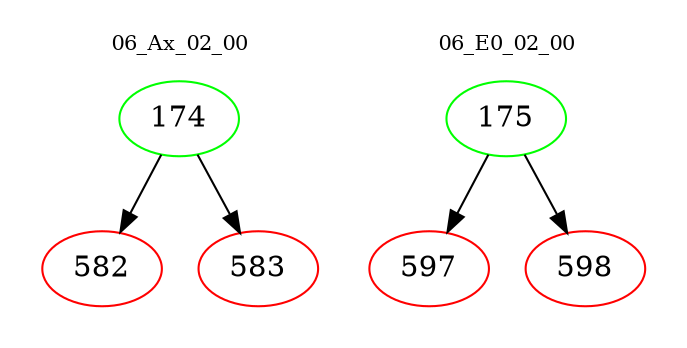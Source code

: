 digraph{
subgraph cluster_0 {
color = white
label = "06_Ax_02_00";
fontsize=10;
T0_174 [label="174", color="green"]
T0_174 -> T0_582 [color="black"]
T0_582 [label="582", color="red"]
T0_174 -> T0_583 [color="black"]
T0_583 [label="583", color="red"]
}
subgraph cluster_1 {
color = white
label = "06_E0_02_00";
fontsize=10;
T1_175 [label="175", color="green"]
T1_175 -> T1_597 [color="black"]
T1_597 [label="597", color="red"]
T1_175 -> T1_598 [color="black"]
T1_598 [label="598", color="red"]
}
}
